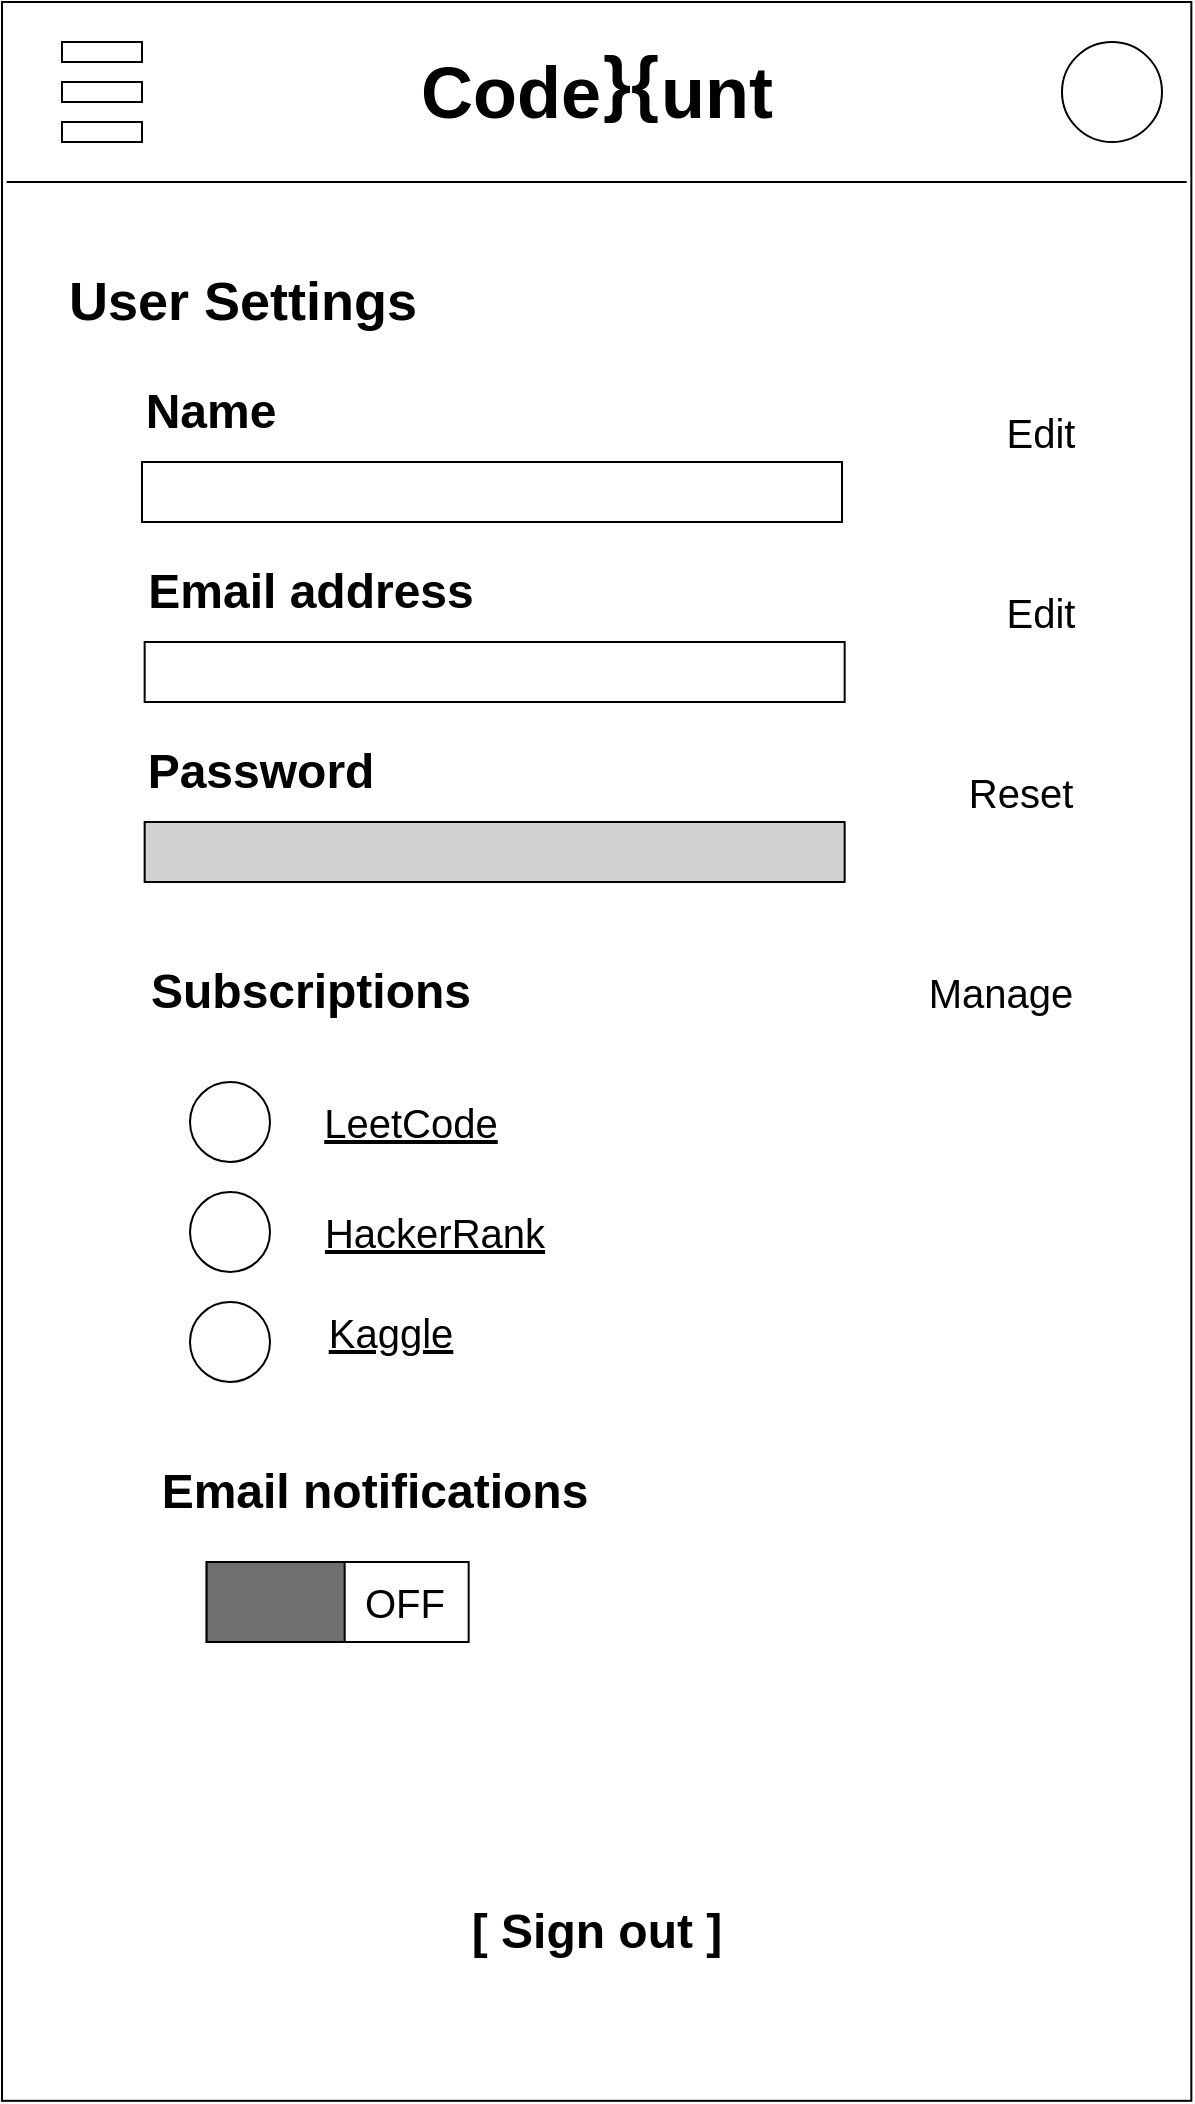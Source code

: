 <mxfile version="16.6.2" type="device"><diagram id="2K3Uk_3NQG44djGO0lo0" name="Page-1"><mxGraphModel dx="1943" dy="1197" grid="1" gridSize="10" guides="1" tooltips="1" connect="1" arrows="1" fold="1" page="1" pageScale="1" pageWidth="827" pageHeight="1169" math="0" shadow="0"><root><mxCell id="0"/><mxCell id="1" parent="0"/><mxCell id="vu-hGQQOodq54HflLQi6-1" value="" style="rounded=0;whiteSpace=wrap;html=1;" vertex="1" parent="1"><mxGeometry x="110" y="80" width="594.67" height="1049.41" as="geometry"/></mxCell><mxCell id="vu-hGQQOodq54HflLQi6-3" value="" style="endArrow=none;html=1;rounded=0;" edge="1" parent="1"><mxGeometry width="50" height="50" relative="1" as="geometry"><mxPoint x="702.34" y="170" as="sourcePoint"/><mxPoint x="112.34" y="170" as="targetPoint"/></mxGeometry></mxCell><mxCell id="vu-hGQQOodq54HflLQi6-4" value="Code&amp;nbsp; &amp;nbsp;unt" style="text;html=1;align=center;verticalAlign=middle;resizable=0;points=[];autosize=1;strokeColor=none;fillColor=none;fontSize=36;fontStyle=1" vertex="1" parent="1"><mxGeometry x="312.34" y="100" width="190" height="50" as="geometry"/></mxCell><mxCell id="vu-hGQQOodq54HflLQi6-5" value="" style="ellipse;whiteSpace=wrap;html=1;aspect=fixed;fontSize=22;" vertex="1" parent="1"><mxGeometry x="640" y="100" width="50" height="50" as="geometry"/></mxCell><mxCell id="vu-hGQQOodq54HflLQi6-6" value="" style="rounded=0;whiteSpace=wrap;html=1;fontSize=22;" vertex="1" parent="1"><mxGeometry x="140" y="100" width="40" height="10" as="geometry"/></mxCell><mxCell id="vu-hGQQOodq54HflLQi6-7" value="" style="rounded=0;whiteSpace=wrap;html=1;fontSize=22;" vertex="1" parent="1"><mxGeometry x="140" y="120" width="40" height="10" as="geometry"/></mxCell><mxCell id="vu-hGQQOodq54HflLQi6-8" value="" style="rounded=0;whiteSpace=wrap;html=1;fontSize=22;" vertex="1" parent="1"><mxGeometry x="140" y="140" width="40" height="10" as="geometry"/></mxCell><mxCell id="vu-hGQQOodq54HflLQi6-10" value="User Settings" style="text;html=1;align=center;verticalAlign=middle;resizable=0;points=[];autosize=1;strokeColor=none;fillColor=none;fontSize=27;fontStyle=1" vertex="1" parent="1"><mxGeometry x="135" y="210" width="190" height="40" as="geometry"/></mxCell><mxCell id="vu-hGQQOodq54HflLQi6-11" value="Name" style="text;html=1;align=center;verticalAlign=middle;resizable=0;points=[];autosize=1;strokeColor=none;fillColor=none;fontSize=24;fontStyle=1" vertex="1" parent="1"><mxGeometry x="174" y="270" width="80" height="30" as="geometry"/></mxCell><mxCell id="vu-hGQQOodq54HflLQi6-12" value="Email address" style="text;html=1;align=center;verticalAlign=middle;resizable=0;points=[];autosize=1;strokeColor=none;fillColor=none;fontSize=24;fontStyle=1" vertex="1" parent="1"><mxGeometry x="174" y="360" width="180" height="30" as="geometry"/></mxCell><mxCell id="vu-hGQQOodq54HflLQi6-13" value="Subscriptions" style="text;html=1;align=center;verticalAlign=middle;resizable=0;points=[];autosize=1;strokeColor=none;fillColor=none;fontSize=24;fontStyle=1" vertex="1" parent="1"><mxGeometry x="174" y="560" width="180" height="30" as="geometry"/></mxCell><mxCell id="vu-hGQQOodq54HflLQi6-14" value="Edit" style="text;html=1;align=center;verticalAlign=middle;resizable=0;points=[];autosize=1;strokeColor=none;fillColor=none;fontSize=20;" vertex="1" parent="1"><mxGeometry x="604" y="280" width="50" height="30" as="geometry"/></mxCell><mxCell id="vu-hGQQOodq54HflLQi6-15" value="Edit" style="text;html=1;align=center;verticalAlign=middle;resizable=0;points=[];autosize=1;strokeColor=none;fillColor=none;fontSize=20;" vertex="1" parent="1"><mxGeometry x="604" y="370" width="50" height="30" as="geometry"/></mxCell><mxCell id="vu-hGQQOodq54HflLQi6-16" value="" style="rounded=0;whiteSpace=wrap;html=1;fontSize=20;" vertex="1" parent="1"><mxGeometry x="180" y="310" width="350" height="30" as="geometry"/></mxCell><mxCell id="vu-hGQQOodq54HflLQi6-17" value="" style="rounded=0;whiteSpace=wrap;html=1;fontSize=20;" vertex="1" parent="1"><mxGeometry x="181.33" y="400" width="350" height="30" as="geometry"/></mxCell><mxCell id="vu-hGQQOodq54HflLQi6-18" value="&lt;u&gt;LeetCode&lt;/u&gt;" style="text;html=1;align=center;verticalAlign=middle;resizable=0;points=[];autosize=1;strokeColor=none;fillColor=none;fontSize=20;" vertex="1" parent="1"><mxGeometry x="264" y="625" width="100" height="30" as="geometry"/></mxCell><mxCell id="vu-hGQQOodq54HflLQi6-19" value="" style="ellipse;whiteSpace=wrap;html=1;aspect=fixed;fontSize=22;" vertex="1" parent="1"><mxGeometry x="204" y="620" width="40" height="40" as="geometry"/></mxCell><mxCell id="vu-hGQQOodq54HflLQi6-20" value="&lt;u&gt;HackerRank&lt;/u&gt;" style="text;html=1;align=center;verticalAlign=middle;resizable=0;points=[];autosize=1;strokeColor=none;fillColor=none;fontSize=20;" vertex="1" parent="1"><mxGeometry x="261" y="680" width="130" height="30" as="geometry"/></mxCell><mxCell id="vu-hGQQOodq54HflLQi6-21" value="" style="ellipse;whiteSpace=wrap;html=1;aspect=fixed;fontSize=22;" vertex="1" parent="1"><mxGeometry x="204" y="675" width="40" height="40" as="geometry"/></mxCell><mxCell id="vu-hGQQOodq54HflLQi6-22" value="&lt;u&gt;Kaggle&lt;/u&gt;" style="text;html=1;align=center;verticalAlign=middle;resizable=0;points=[];autosize=1;strokeColor=none;fillColor=none;fontSize=20;" vertex="1" parent="1"><mxGeometry x="264" y="730" width="80" height="30" as="geometry"/></mxCell><mxCell id="vu-hGQQOodq54HflLQi6-23" value="" style="ellipse;whiteSpace=wrap;html=1;aspect=fixed;fontSize=22;" vertex="1" parent="1"><mxGeometry x="204" y="730" width="40" height="40" as="geometry"/></mxCell><mxCell id="vu-hGQQOodq54HflLQi6-24" value="Manage" style="text;html=1;align=center;verticalAlign=middle;resizable=0;points=[];autosize=1;strokeColor=none;fillColor=none;fontSize=20;" vertex="1" parent="1"><mxGeometry x="564" y="560" width="90" height="30" as="geometry"/></mxCell><mxCell id="vu-hGQQOodq54HflLQi6-25" value="Email notifications" style="text;html=1;align=center;verticalAlign=middle;resizable=0;points=[];autosize=1;strokeColor=none;fillColor=none;fontSize=24;fontStyle=1" vertex="1" parent="1"><mxGeometry x="181.33" y="810" width="230" height="30" as="geometry"/></mxCell><mxCell id="vu-hGQQOodq54HflLQi6-26" value="" style="rounded=0;whiteSpace=wrap;html=1;fontSize=20;" vertex="1" parent="1"><mxGeometry x="212.33" y="860" width="131" height="40" as="geometry"/></mxCell><mxCell id="vu-hGQQOodq54HflLQi6-27" value="" style="endArrow=none;html=1;rounded=0;fontSize=20;exitX=0.5;exitY=0;exitDx=0;exitDy=0;entryX=0.5;entryY=1;entryDx=0;entryDy=0;" edge="1" parent="1" source="vu-hGQQOodq54HflLQi6-26" target="vu-hGQQOodq54HflLQi6-26"><mxGeometry width="50" height="50" relative="1" as="geometry"><mxPoint x="542.33" y="730" as="sourcePoint"/><mxPoint x="592.33" y="680" as="targetPoint"/></mxGeometry></mxCell><mxCell id="vu-hGQQOodq54HflLQi6-30" value="OFF" style="text;html=1;align=center;verticalAlign=middle;resizable=0;points=[];autosize=1;strokeColor=none;fillColor=none;fontSize=20;" vertex="1" parent="1"><mxGeometry x="280.66" y="865" width="60" height="30" as="geometry"/></mxCell><mxCell id="vu-hGQQOodq54HflLQi6-31" value="" style="rounded=0;whiteSpace=wrap;html=1;fontSize=20;fillColor=#707070;" vertex="1" parent="1"><mxGeometry x="212.33" y="860" width="69" height="40" as="geometry"/></mxCell><mxCell id="vu-hGQQOodq54HflLQi6-32" value="}{" style="text;html=1;align=center;verticalAlign=middle;resizable=0;points=[];autosize=1;strokeColor=none;fillColor=none;fontSize=36;fontStyle=1" vertex="1" parent="1"><mxGeometry x="404" y="95" width="40" height="50" as="geometry"/></mxCell><mxCell id="vu-hGQQOodq54HflLQi6-33" value="[ Sign out ]" style="text;html=1;align=center;verticalAlign=middle;resizable=0;points=[];autosize=1;strokeColor=none;fillColor=none;fontSize=24;fontStyle=1" vertex="1" parent="1"><mxGeometry x="337.33" y="1030" width="140" height="30" as="geometry"/></mxCell><mxCell id="vu-hGQQOodq54HflLQi6-37" value="Password" style="text;html=1;align=center;verticalAlign=middle;resizable=0;points=[];autosize=1;strokeColor=none;fillColor=none;fontSize=24;fontStyle=1" vertex="1" parent="1"><mxGeometry x="174" y="450" width="130" height="30" as="geometry"/></mxCell><mxCell id="vu-hGQQOodq54HflLQi6-38" value="Reset" style="text;html=1;align=center;verticalAlign=middle;resizable=0;points=[];autosize=1;strokeColor=none;fillColor=none;fontSize=20;" vertex="1" parent="1"><mxGeometry x="584" y="460" width="70" height="30" as="geometry"/></mxCell><mxCell id="vu-hGQQOodq54HflLQi6-39" value="" style="rounded=0;whiteSpace=wrap;html=1;fontSize=20;fontColor=#D1D1D1;fillColor=#D1D1D1;" vertex="1" parent="1"><mxGeometry x="181.33" y="490" width="350" height="30" as="geometry"/></mxCell></root></mxGraphModel></diagram></mxfile>